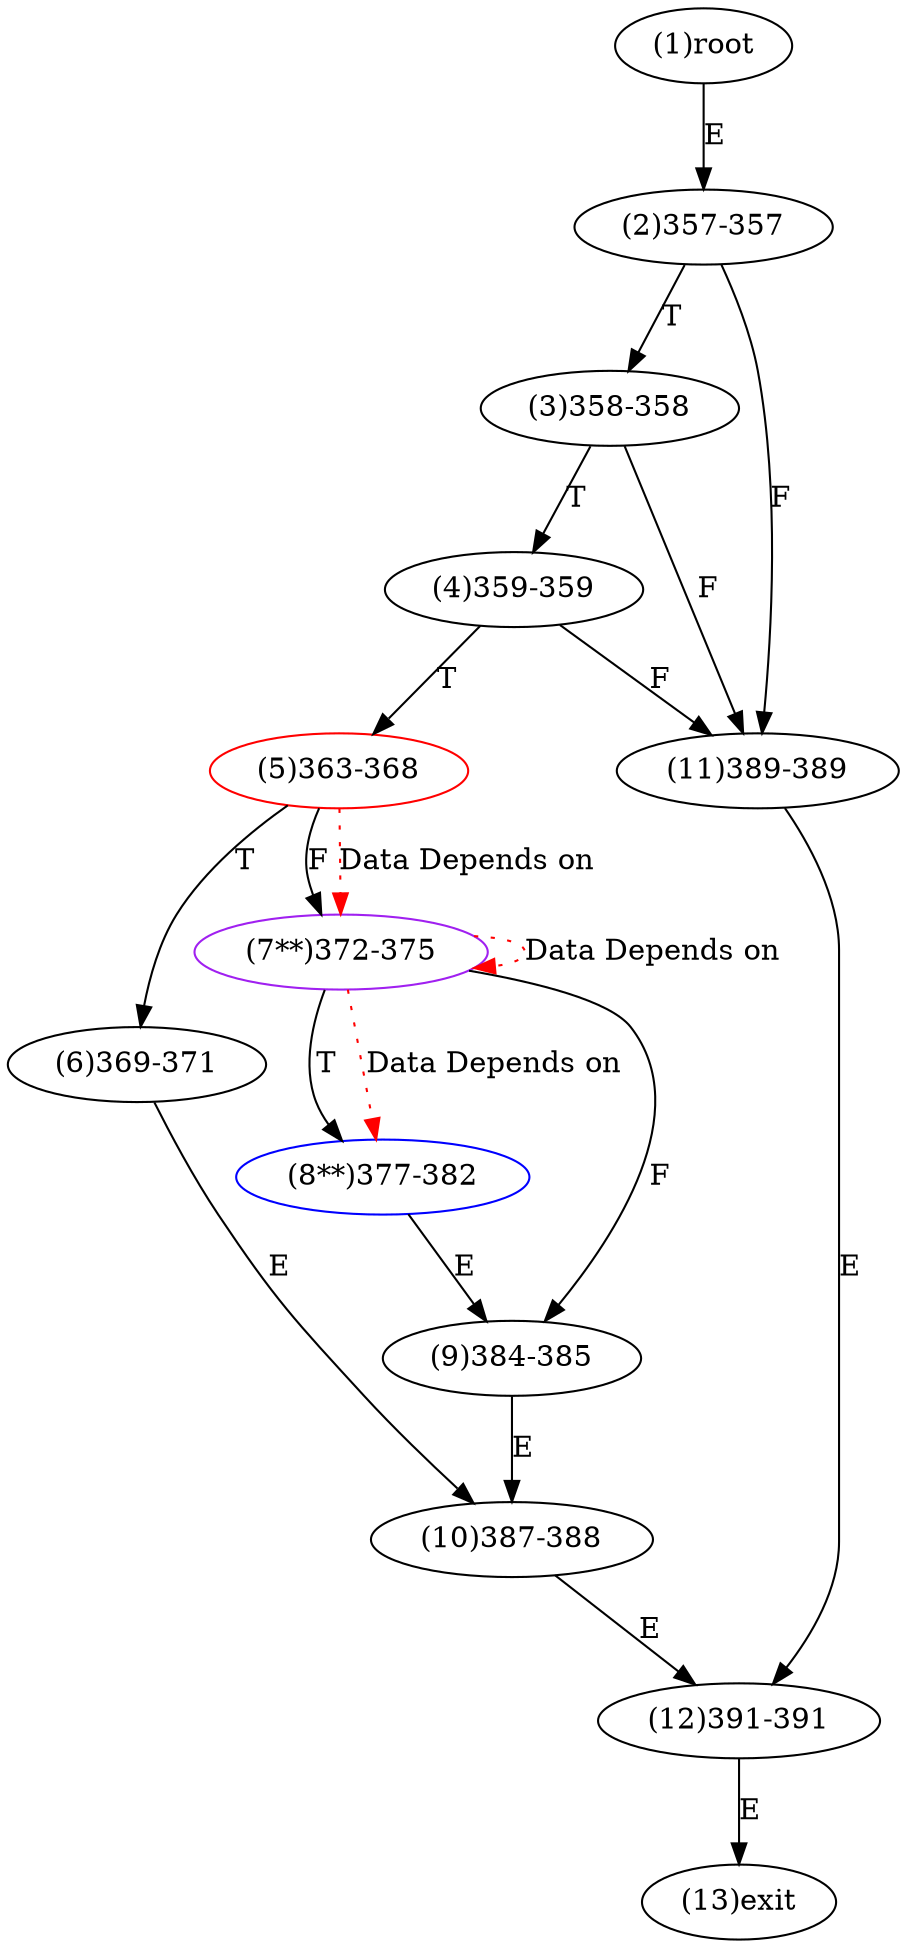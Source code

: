 digraph "" { 
1[ label="(1)root"];
2[ label="(2)357-357"];
3[ label="(3)358-358"];
4[ label="(4)359-359"];
5[ label="(5)363-368",color=red];
6[ label="(6)369-371"];
7[ label="(7**)372-375",color=purple];
8[ label="(8**)377-382",color=blue];
9[ label="(9)384-385"];
10[ label="(10)387-388"];
11[ label="(11)389-389"];
12[ label="(12)391-391"];
13[ label="(13)exit"];
1->2[ label="E"];
2->11[ label="F"];
2->3[ label="T"];
3->11[ label="F"];
3->4[ label="T"];
4->11[ label="F"];
4->5[ label="T"];
5->7[ label="F"];
5->6[ label="T"];
6->10[ label="E"];
7->9[ label="F"];
7->8[ label="T"];
8->9[ label="E"];
9->10[ label="E"];
10->12[ label="E"];
11->12[ label="E"];
12->13[ label="E"];
5->7[ color="red" label="Data Depends on" style = dotted ];
7->7[ color="red" label="Data Depends on" style = dotted ];
7->8[ color="red" label="Data Depends on" style = dotted ];
}